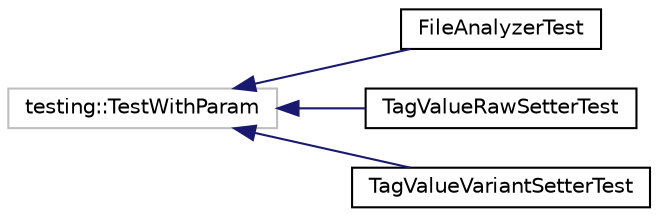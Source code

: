 digraph "Graphical Class Hierarchy"
{
 // LATEX_PDF_SIZE
  edge [fontname="Helvetica",fontsize="10",labelfontname="Helvetica",labelfontsize="10"];
  node [fontname="Helvetica",fontsize="10",shape=record];
  rankdir="LR";
  Node366 [label="testing::TestWithParam",height=0.2,width=0.4,color="grey75", fillcolor="white", style="filled",tooltip=" "];
  Node366 -> Node0 [dir="back",color="midnightblue",fontsize="10",style="solid",fontname="Helvetica"];
  Node0 [label="FileAnalyzerTest",height=0.2,width=0.4,color="black", fillcolor="white", style="filled",URL="$struct_file_analyzer_test.html",tooltip=" "];
  Node366 -> Node368 [dir="back",color="midnightblue",fontsize="10",style="solid",fontname="Helvetica"];
  Node368 [label="TagValueRawSetterTest",height=0.2,width=0.4,color="black", fillcolor="white", style="filled",URL="$struct_tag_value_raw_setter_test.html",tooltip=" "];
  Node366 -> Node369 [dir="back",color="midnightblue",fontsize="10",style="solid",fontname="Helvetica"];
  Node369 [label="TagValueVariantSetterTest",height=0.2,width=0.4,color="black", fillcolor="white", style="filled",URL="$struct_tag_value_variant_setter_test.html",tooltip=" "];
}
